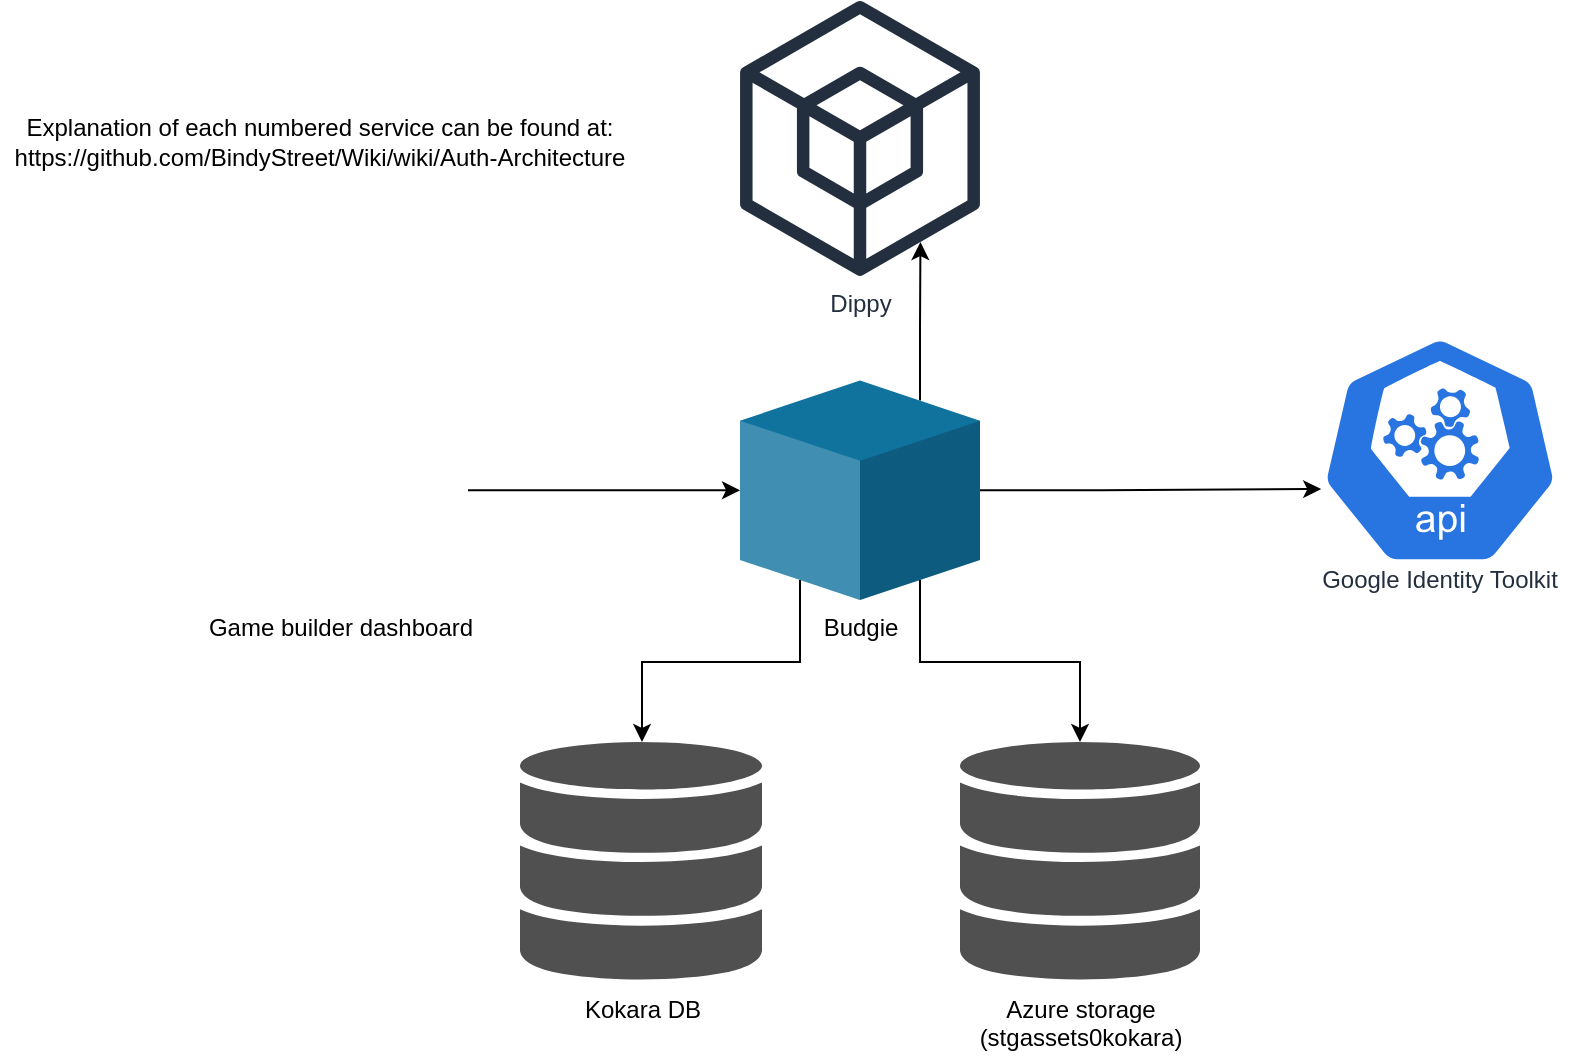 <mxfile version="13.9.9" type="github">
  <diagram id="JN9SQGumUfse3FGNZzMo" name="Page-1">
    <mxGraphModel dx="1162" dy="635" grid="1" gridSize="10" guides="1" tooltips="1" connect="1" arrows="1" fold="1" page="1" pageScale="1" pageWidth="827" pageHeight="1169" math="0" shadow="0">
      <root>
        <mxCell id="0" />
        <mxCell id="1" parent="0" />
        <mxCell id="XRyb0xycZNulAZf5XCpH-83" style="edgeStyle=orthogonalEdgeStyle;rounded=0;orthogonalLoop=1;jettySize=auto;html=1;exitX=0;exitY=0;exitDx=30;exitDy=99.694;exitPerimeter=0;" parent="1" source="XRyb0xycZNulAZf5XCpH-134" target="XRyb0xycZNulAZf5XCpH-14" edge="1">
          <mxGeometry relative="1" as="geometry">
            <mxPoint x="510" y="320" as="sourcePoint" />
            <Array as="points">
              <mxPoint x="420" y="380" />
              <mxPoint x="341" y="380" />
            </Array>
            <mxPoint x="540" y="390" as="targetPoint" />
          </mxGeometry>
        </mxCell>
        <mxCell id="XRyb0xycZNulAZf5XCpH-86" style="edgeStyle=orthogonalEdgeStyle;rounded=0;orthogonalLoop=1;jettySize=auto;html=1;exitX=0;exitY=0;exitDx=90;exitDy=99.694;exitPerimeter=0;" parent="1" source="XRyb0xycZNulAZf5XCpH-134" target="XRyb0xycZNulAZf5XCpH-85" edge="1">
          <mxGeometry relative="1" as="geometry">
            <mxPoint x="510" y="299.855" as="sourcePoint" />
            <mxPoint x="560" y="400" as="targetPoint" />
            <Array as="points">
              <mxPoint x="480" y="380" />
              <mxPoint x="560" y="380" />
            </Array>
          </mxGeometry>
        </mxCell>
        <mxCell id="XRyb0xycZNulAZf5XCpH-92" style="edgeStyle=orthogonalEdgeStyle;rounded=0;orthogonalLoop=1;jettySize=auto;html=1;exitX=0;exitY=0;exitDx=90;exitDy=10.016;exitPerimeter=0;entryX=0.752;entryY=0.877;entryDx=0;entryDy=0;entryPerimeter=0;" parent="1" source="XRyb0xycZNulAZf5XCpH-134" target="UcN_N4ubY_lVqWXa-kYl-2" edge="1">
          <mxGeometry relative="1" as="geometry">
            <mxPoint x="480" y="20" as="sourcePoint" />
            <mxPoint x="480" y="200" as="targetPoint" />
            <Array as="points" />
          </mxGeometry>
        </mxCell>
        <UserObject label="Explanation of each numbered service can be found at:&lt;br&gt;https://github.com/BindyStreet/Wiki/wiki/Auth-Architecture" link="https://github.com/BindyStreet/Wiki/wiki/Auth-Architecture" id="XRyb0xycZNulAZf5XCpH-108">
          <mxCell style="text;html=1;strokeColor=none;fillColor=none;align=center;verticalAlign=middle;whiteSpace=wrap;rounded=0;" parent="1" vertex="1">
            <mxGeometry x="20" y="90" width="320" height="60" as="geometry" />
          </mxCell>
        </UserObject>
        <mxCell id="XRyb0xycZNulAZf5XCpH-123" value="" style="group" parent="1" vertex="1" connectable="0">
          <mxGeometry x="490" y="410" width="130" height="130" as="geometry" />
        </mxCell>
        <mxCell id="XRyb0xycZNulAZf5XCpH-85" value="Azure storage &lt;br&gt;(stgassets0kokara)" style="shadow=0;dashed=0;html=1;strokeColor=none;fillColor=#505050;labelPosition=center;verticalLabelPosition=bottom;verticalAlign=top;outlineConnect=0;align=center;shape=mxgraph.office.databases.database_mini_3;" parent="XRyb0xycZNulAZf5XCpH-123" vertex="1">
          <mxGeometry x="10" y="10" width="120" height="120" as="geometry" />
        </mxCell>
        <mxCell id="UcN_N4ubY_lVqWXa-kYl-15" value="" style="shape=image;html=1;verticalAlign=top;verticalLabelPosition=bottom;labelBackgroundColor=#ffffff;imageAspect=0;aspect=fixed;image=https://cdn2.iconfinder.com/data/icons/integers/60/number-five-128.png" vertex="1" parent="XRyb0xycZNulAZf5XCpH-123">
          <mxGeometry x="10" y="-10" width="20" height="20" as="geometry" />
        </mxCell>
        <mxCell id="XRyb0xycZNulAZf5XCpH-124" value="" style="group" parent="1" vertex="1" connectable="0">
          <mxGeometry x="270" y="410" width="131" height="130" as="geometry" />
        </mxCell>
        <mxCell id="XRyb0xycZNulAZf5XCpH-14" value="Kokara DB" style="shadow=0;dashed=0;html=1;strokeColor=none;fillColor=#505050;labelPosition=center;verticalLabelPosition=bottom;verticalAlign=top;outlineConnect=0;align=center;shape=mxgraph.office.databases.database_mini_3;" parent="XRyb0xycZNulAZf5XCpH-124" vertex="1">
          <mxGeometry x="10" y="10" width="121" height="120" as="geometry" />
        </mxCell>
        <mxCell id="UcN_N4ubY_lVqWXa-kYl-16" value="" style="shape=image;html=1;verticalAlign=top;verticalLabelPosition=bottom;labelBackgroundColor=#ffffff;imageAspect=0;aspect=fixed;image=https://cdn2.iconfinder.com/data/icons/integers/60/number-six-128.png" vertex="1" parent="XRyb0xycZNulAZf5XCpH-124">
          <mxGeometry x="10" y="-10" width="20" height="20" as="geometry" />
        </mxCell>
        <mxCell id="XRyb0xycZNulAZf5XCpH-132" style="edgeStyle=orthogonalEdgeStyle;rounded=0;orthogonalLoop=1;jettySize=auto;html=1;entryX=0;entryY=0;entryDx=0;entryDy=54.855;entryPerimeter=0;" parent="1" source="XRyb0xycZNulAZf5XCpH-96" target="XRyb0xycZNulAZf5XCpH-134" edge="1">
          <mxGeometry relative="1" as="geometry">
            <mxPoint x="276" y="260" as="sourcePoint" />
            <mxPoint x="346" y="285" as="targetPoint" />
            <Array as="points">
              <mxPoint x="254" y="294" />
            </Array>
          </mxGeometry>
        </mxCell>
        <mxCell id="XRyb0xycZNulAZf5XCpH-133" value="" style="group" parent="1" vertex="1" connectable="0">
          <mxGeometry x="126" y="210" width="128" height="139" as="geometry" />
        </mxCell>
        <mxCell id="XRyb0xycZNulAZf5XCpH-96" value="Game builder dashboard" style="shape=image;html=1;verticalAlign=top;verticalLabelPosition=bottom;labelBackgroundColor=#ffffff;imageAspect=0;aspect=fixed;image=https://cdn0.iconfinder.com/data/icons/small-n-flat/24/678106-window-layout-128.png" parent="XRyb0xycZNulAZf5XCpH-133" vertex="1">
          <mxGeometry y="11" width="128" height="128" as="geometry" />
        </mxCell>
        <mxCell id="UcN_N4ubY_lVqWXa-kYl-11" value="" style="shape=image;html=1;verticalAlign=top;verticalLabelPosition=bottom;labelBackgroundColor=#ffffff;imageAspect=0;aspect=fixed;image=https://cdn2.iconfinder.com/data/icons/integers/60/number-one-128.png" vertex="1" parent="XRyb0xycZNulAZf5XCpH-133">
          <mxGeometry x="-6" width="20" height="20" as="geometry" />
        </mxCell>
        <mxCell id="XRyb0xycZNulAZf5XCpH-134" value="Budgie" style="verticalLabelPosition=bottom;verticalAlign=top;html=1;shape=mxgraph.infographic.shadedCube;isoAngle=10.53;fillColor=#10739E;strokeColor=none;" parent="1" vertex="1">
          <mxGeometry x="390" y="239.29" width="120" height="109.71" as="geometry" />
        </mxCell>
        <mxCell id="UcN_N4ubY_lVqWXa-kYl-2" value="Dippy" style="outlineConnect=0;fontColor=#232F3E;gradientColor=none;fillColor=#232F3E;strokeColor=none;dashed=0;verticalLabelPosition=bottom;verticalAlign=top;align=center;html=1;fontSize=12;fontStyle=0;aspect=fixed;pointerEvents=1;shape=mxgraph.aws4.external_sdk;" vertex="1" parent="1">
          <mxGeometry x="390" y="49.3" width="120" height="137.65" as="geometry" />
        </mxCell>
        <mxCell id="UcN_N4ubY_lVqWXa-kYl-5" style="edgeStyle=orthogonalEdgeStyle;rounded=0;orthogonalLoop=1;jettySize=auto;html=1;exitX=0;exitY=0;exitDx=120;exitDy=54.855;exitPerimeter=0;entryX=0.005;entryY=0.63;entryDx=0;entryDy=0;entryPerimeter=0;" edge="1" parent="1" source="XRyb0xycZNulAZf5XCpH-134" target="UcN_N4ubY_lVqWXa-kYl-7">
          <mxGeometry relative="1" as="geometry">
            <mxPoint x="490" y="348.984" as="sourcePoint" />
            <mxPoint x="675.963" y="294.971" as="targetPoint" />
            <Array as="points">
              <mxPoint x="570" y="294" />
            </Array>
          </mxGeometry>
        </mxCell>
        <mxCell id="UcN_N4ubY_lVqWXa-kYl-9" value="" style="group" vertex="1" connectable="0" parent="1">
          <mxGeometry x="670" y="199.64" width="140" height="149.36" as="geometry" />
        </mxCell>
        <mxCell id="UcN_N4ubY_lVqWXa-kYl-7" value="" style="html=1;dashed=0;whitespace=wrap;fillColor=#2875E2;strokeColor=#ffffff;points=[[0.005,0.63,0],[0.1,0.2,0],[0.9,0.2,0],[0.5,0,0],[0.995,0.63,0],[0.72,0.99,0],[0.5,1,0],[0.28,0.99,0]];shape=mxgraph.kubernetes.icon;prIcon=api" vertex="1" parent="UcN_N4ubY_lVqWXa-kYl-9">
          <mxGeometry x="10" width="120" height="149" as="geometry" />
        </mxCell>
        <mxCell id="UcN_N4ubY_lVqWXa-kYl-8" value="&lt;span style=&quot;color: rgb(35 , 47 , 62)&quot;&gt;Google Identity Toolkit&lt;/span&gt;" style="text;html=1;strokeColor=none;fillColor=none;align=center;verticalAlign=middle;whiteSpace=wrap;rounded=0;" vertex="1" parent="UcN_N4ubY_lVqWXa-kYl-9">
          <mxGeometry y="129.36" width="140" height="20" as="geometry" />
        </mxCell>
        <mxCell id="UcN_N4ubY_lVqWXa-kYl-14" value="" style="shape=image;html=1;verticalAlign=top;verticalLabelPosition=bottom;labelBackgroundColor=#ffffff;imageAspect=0;aspect=fixed;image=https://cdn2.iconfinder.com/data/icons/integers/60/number-four-128.png" vertex="1" parent="UcN_N4ubY_lVqWXa-kYl-9">
          <mxGeometry x="20" y="10.36" width="19.64" height="19.64" as="geometry" />
        </mxCell>
        <mxCell id="UcN_N4ubY_lVqWXa-kYl-12" value="" style="shape=image;html=1;verticalAlign=top;verticalLabelPosition=bottom;labelBackgroundColor=#ffffff;imageAspect=0;aspect=fixed;image=https://cdn2.iconfinder.com/data/icons/integers/60/number-two-128.png" vertex="1" parent="1">
          <mxGeometry x="390" y="230.0" width="20" height="20" as="geometry" />
        </mxCell>
        <mxCell id="UcN_N4ubY_lVqWXa-kYl-13" value="" style="shape=image;html=1;verticalAlign=top;verticalLabelPosition=bottom;labelBackgroundColor=#ffffff;imageAspect=0;aspect=fixed;image=https://cdn2.iconfinder.com/data/icons/integers/60/number-three-128.png" vertex="1" parent="1">
          <mxGeometry x="394" y="49.3" width="20" height="20" as="geometry" />
        </mxCell>
      </root>
    </mxGraphModel>
  </diagram>
</mxfile>
